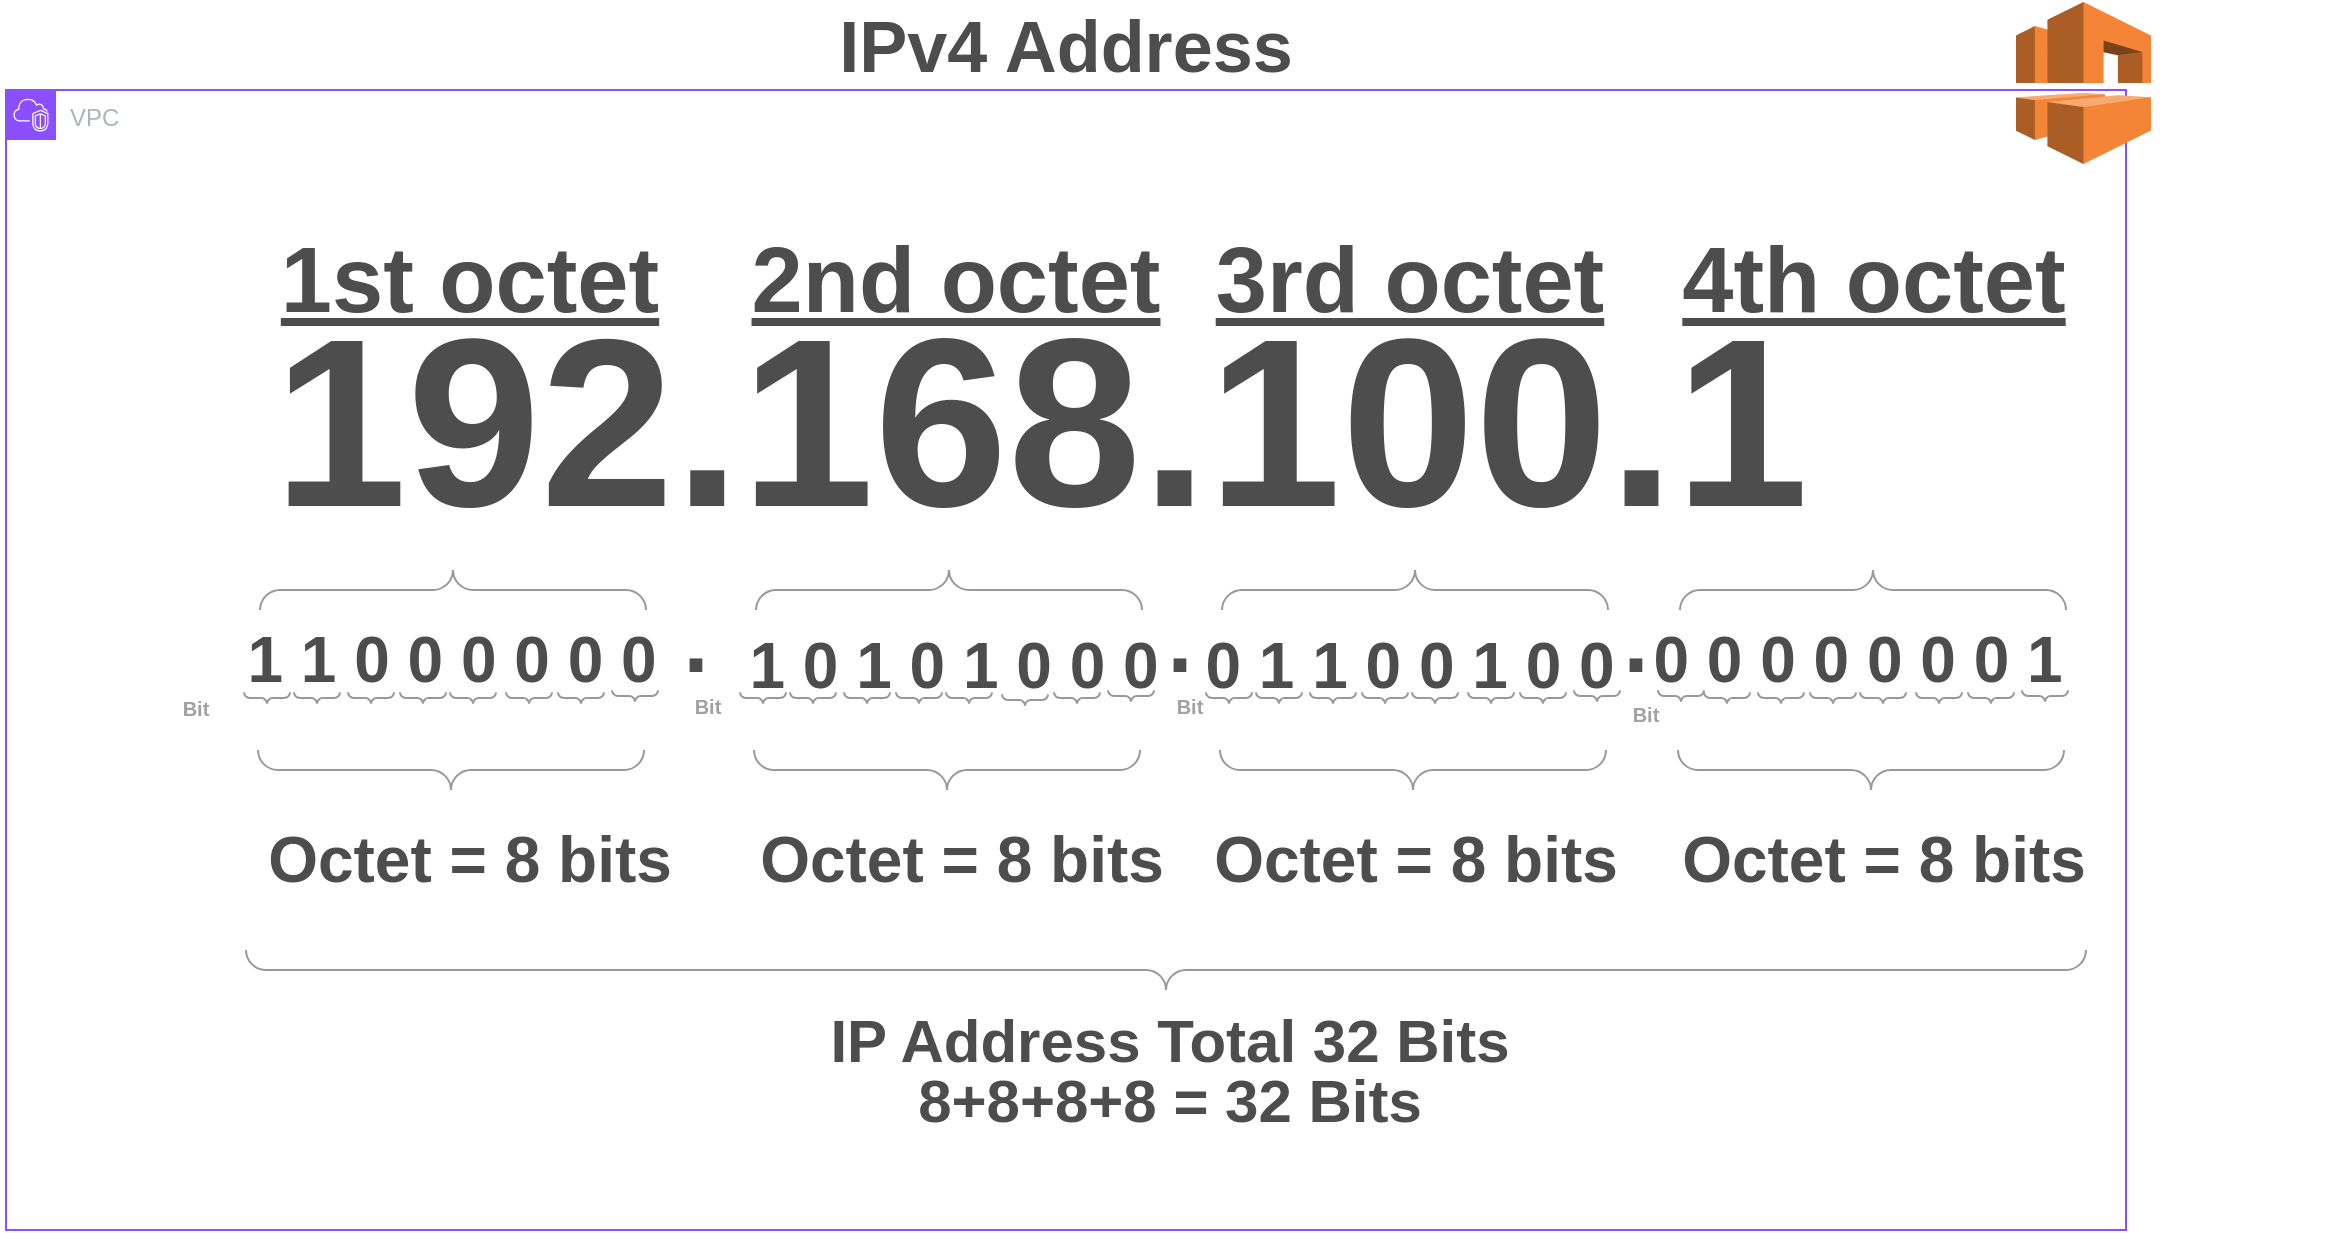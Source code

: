 <mxfile version="24.7.5">
  <diagram name="Page-1" id="9FZNOQnzXt0f5AF8dbsq">
    <mxGraphModel dx="1434" dy="870" grid="1" gridSize="10" guides="1" tooltips="1" connect="1" arrows="1" fold="1" page="1" pageScale="1" pageWidth="1100" pageHeight="850" math="0" shadow="0">
      <root>
        <mxCell id="0" />
        <mxCell id="1" parent="0" />
        <mxCell id="9l0HJUpUsv7TC3UWWbOg-2" value="VPC" style="points=[[0,0],[0.25,0],[0.5,0],[0.75,0],[1,0],[1,0.25],[1,0.5],[1,0.75],[1,1],[0.75,1],[0.5,1],[0.25,1],[0,1],[0,0.75],[0,0.5],[0,0.25]];outlineConnect=0;gradientColor=none;html=1;whiteSpace=wrap;fontSize=12;fontStyle=0;container=1;pointerEvents=0;collapsible=0;recursiveResize=0;shape=mxgraph.aws4.group;grIcon=mxgraph.aws4.group_vpc2;strokeColor=#8C4FFF;fillColor=none;verticalAlign=top;align=left;spacingLeft=30;fontColor=#AAB7B8;dashed=0;" parent="1" vertex="1">
          <mxGeometry x="20" y="150" width="1060" height="570" as="geometry" />
        </mxCell>
        <mxCell id="9l0HJUpUsv7TC3UWWbOg-7" value="&lt;b style=&quot;font-size: 120px;&quot;&gt;&lt;font style=&quot;font-size: 120px;&quot;&gt;192.168.100.1&lt;/font&gt;&lt;/b&gt;" style="text;html=1;align=center;verticalAlign=middle;whiteSpace=wrap;rounded=0;fontColor=#4D4D4D;fontSize=120;" parent="9l0HJUpUsv7TC3UWWbOg-2" vertex="1">
          <mxGeometry x="90" y="100" width="855" height="130" as="geometry" />
        </mxCell>
        <mxCell id="9l0HJUpUsv7TC3UWWbOg-8" value="&lt;b style=&quot;font-size: 46px;&quot;&gt;&lt;font style=&quot;font-size: 46px;&quot;&gt;&lt;u style=&quot;font-size: 46px;&quot;&gt;1st octet&lt;/u&gt;&lt;/font&gt;&lt;/b&gt;" style="text;html=1;align=center;verticalAlign=middle;whiteSpace=wrap;rounded=0;fontColor=#4D4D4D;fontSize=46;" parent="9l0HJUpUsv7TC3UWWbOg-2" vertex="1">
          <mxGeometry x="7" y="80" width="450" height="30" as="geometry" />
        </mxCell>
        <mxCell id="9l0HJUpUsv7TC3UWWbOg-9" value="&lt;b style=&quot;font-size: 46px;&quot;&gt;&lt;font style=&quot;font-size: 46px;&quot;&gt;&lt;u style=&quot;font-size: 46px;&quot;&gt;2nd octet&lt;/u&gt;&lt;/font&gt;&lt;/b&gt;" style="text;html=1;align=center;verticalAlign=middle;whiteSpace=wrap;rounded=0;fontColor=#4D4D4D;fontSize=46;" parent="9l0HJUpUsv7TC3UWWbOg-2" vertex="1">
          <mxGeometry x="250" y="80" width="450" height="30" as="geometry" />
        </mxCell>
        <mxCell id="9l0HJUpUsv7TC3UWWbOg-10" value="&lt;b style=&quot;font-size: 46px;&quot;&gt;&lt;font style=&quot;font-size: 46px;&quot;&gt;&lt;u style=&quot;font-size: 46px;&quot;&gt;3rd octet&lt;/u&gt;&lt;/font&gt;&lt;/b&gt;" style="text;html=1;align=center;verticalAlign=middle;whiteSpace=wrap;rounded=0;fontColor=#4D4D4D;fontSize=46;" parent="9l0HJUpUsv7TC3UWWbOg-2" vertex="1">
          <mxGeometry x="477" y="80" width="450" height="30" as="geometry" />
        </mxCell>
        <mxCell id="9l0HJUpUsv7TC3UWWbOg-11" value="&lt;b style=&quot;font-size: 46px;&quot;&gt;&lt;font style=&quot;font-size: 46px;&quot;&gt;&lt;u style=&quot;font-size: 46px;&quot;&gt;4th octet&lt;/u&gt;&lt;/font&gt;&lt;/b&gt;" style="text;html=1;align=center;verticalAlign=middle;whiteSpace=wrap;rounded=0;fontColor=#4D4D4D;fontSize=46;" parent="9l0HJUpUsv7TC3UWWbOg-2" vertex="1">
          <mxGeometry x="709" y="80" width="450" height="30" as="geometry" />
        </mxCell>
        <mxCell id="9l0HJUpUsv7TC3UWWbOg-12" value="" style="verticalLabelPosition=bottom;shadow=0;dashed=0;align=center;html=1;verticalAlign=top;strokeWidth=1;shape=mxgraph.mockup.markup.curlyBrace;whiteSpace=wrap;strokeColor=#999999;" parent="9l0HJUpUsv7TC3UWWbOg-2" vertex="1">
          <mxGeometry x="127" y="240" width="193" height="20" as="geometry" />
        </mxCell>
        <mxCell id="9l0HJUpUsv7TC3UWWbOg-13" value="&lt;b&gt;&lt;font style=&quot;font-size: 32px;&quot;&gt;1 1 0 0 0 0 0 0&lt;/font&gt;&lt;/b&gt;" style="text;html=1;align=center;verticalAlign=middle;whiteSpace=wrap;rounded=0;fontColor=#4D4D4D;" parent="9l0HJUpUsv7TC3UWWbOg-2" vertex="1">
          <mxGeometry x="-2.5" y="270" width="450" height="30" as="geometry" />
        </mxCell>
        <mxCell id="9l0HJUpUsv7TC3UWWbOg-14" value="" style="verticalLabelPosition=bottom;shadow=0;dashed=0;align=center;html=1;verticalAlign=top;strokeWidth=1;shape=mxgraph.mockup.markup.curlyBrace;whiteSpace=wrap;strokeColor=#999999;direction=west;" parent="9l0HJUpUsv7TC3UWWbOg-2" vertex="1">
          <mxGeometry x="119" y="294" width="23" height="20" as="geometry" />
        </mxCell>
        <mxCell id="9l0HJUpUsv7TC3UWWbOg-15" value="" style="verticalLabelPosition=bottom;shadow=0;dashed=0;align=center;html=1;verticalAlign=top;strokeWidth=1;shape=mxgraph.mockup.markup.curlyBrace;whiteSpace=wrap;strokeColor=#999999;direction=west;" parent="9l0HJUpUsv7TC3UWWbOg-2" vertex="1">
          <mxGeometry x="144" y="294" width="23" height="20" as="geometry" />
        </mxCell>
        <mxCell id="9l0HJUpUsv7TC3UWWbOg-16" value="" style="verticalLabelPosition=bottom;shadow=0;dashed=0;align=center;html=1;verticalAlign=top;strokeWidth=1;shape=mxgraph.mockup.markup.curlyBrace;whiteSpace=wrap;strokeColor=#999999;direction=west;" parent="9l0HJUpUsv7TC3UWWbOg-2" vertex="1">
          <mxGeometry x="171" y="294" width="23" height="20" as="geometry" />
        </mxCell>
        <mxCell id="9l0HJUpUsv7TC3UWWbOg-17" value="" style="verticalLabelPosition=bottom;shadow=0;dashed=0;align=center;html=1;verticalAlign=top;strokeWidth=1;shape=mxgraph.mockup.markup.curlyBrace;whiteSpace=wrap;strokeColor=#999999;direction=west;" parent="9l0HJUpUsv7TC3UWWbOg-2" vertex="1">
          <mxGeometry x="197" y="294" width="23" height="20" as="geometry" />
        </mxCell>
        <mxCell id="9l0HJUpUsv7TC3UWWbOg-18" value="" style="verticalLabelPosition=bottom;shadow=0;dashed=0;align=center;html=1;verticalAlign=top;strokeWidth=1;shape=mxgraph.mockup.markup.curlyBrace;whiteSpace=wrap;strokeColor=#999999;direction=west;" parent="9l0HJUpUsv7TC3UWWbOg-2" vertex="1">
          <mxGeometry x="222" y="294" width="23" height="20" as="geometry" />
        </mxCell>
        <mxCell id="9l0HJUpUsv7TC3UWWbOg-19" value="" style="verticalLabelPosition=bottom;shadow=0;dashed=0;align=center;html=1;verticalAlign=top;strokeWidth=1;shape=mxgraph.mockup.markup.curlyBrace;whiteSpace=wrap;strokeColor=#999999;direction=west;" parent="9l0HJUpUsv7TC3UWWbOg-2" vertex="1">
          <mxGeometry x="250" y="294" width="23" height="20" as="geometry" />
        </mxCell>
        <mxCell id="9l0HJUpUsv7TC3UWWbOg-20" value="" style="verticalLabelPosition=bottom;shadow=0;dashed=0;align=center;html=1;verticalAlign=top;strokeWidth=1;shape=mxgraph.mockup.markup.curlyBrace;whiteSpace=wrap;strokeColor=#999999;direction=west;" parent="9l0HJUpUsv7TC3UWWbOg-2" vertex="1">
          <mxGeometry x="276" y="294" width="23" height="20" as="geometry" />
        </mxCell>
        <mxCell id="9l0HJUpUsv7TC3UWWbOg-21" value="" style="verticalLabelPosition=bottom;shadow=0;dashed=0;align=center;html=1;verticalAlign=top;strokeWidth=1;shape=mxgraph.mockup.markup.curlyBrace;whiteSpace=wrap;strokeColor=#999999;direction=west;" parent="9l0HJUpUsv7TC3UWWbOg-2" vertex="1">
          <mxGeometry x="303" y="293" width="23" height="20" as="geometry" />
        </mxCell>
        <mxCell id="9l0HJUpUsv7TC3UWWbOg-23" value="" style="verticalLabelPosition=bottom;shadow=0;dashed=0;align=center;html=1;verticalAlign=top;strokeWidth=1;shape=mxgraph.mockup.markup.curlyBrace;whiteSpace=wrap;strokeColor=#999999;direction=west;" parent="9l0HJUpUsv7TC3UWWbOg-2" vertex="1">
          <mxGeometry x="126" y="330" width="193" height="20" as="geometry" />
        </mxCell>
        <mxCell id="9l0HJUpUsv7TC3UWWbOg-24" value="&lt;b&gt;&lt;font style=&quot;font-size: 32px;&quot;&gt;Octet = 8 bits&lt;/font&gt;&lt;/b&gt;" style="text;html=1;align=center;verticalAlign=middle;whiteSpace=wrap;rounded=0;fontColor=#4D4D4D;" parent="9l0HJUpUsv7TC3UWWbOg-2" vertex="1">
          <mxGeometry x="7" y="370" width="450" height="30" as="geometry" />
        </mxCell>
        <mxCell id="9l0HJUpUsv7TC3UWWbOg-25" value="" style="verticalLabelPosition=bottom;shadow=0;dashed=0;align=center;html=1;verticalAlign=top;strokeWidth=1;shape=mxgraph.mockup.markup.curlyBrace;whiteSpace=wrap;strokeColor=#999999;" parent="9l0HJUpUsv7TC3UWWbOg-2" vertex="1">
          <mxGeometry x="375" y="240" width="193" height="20" as="geometry" />
        </mxCell>
        <mxCell id="9l0HJUpUsv7TC3UWWbOg-26" value="" style="verticalLabelPosition=bottom;shadow=0;dashed=0;align=center;html=1;verticalAlign=top;strokeWidth=1;shape=mxgraph.mockup.markup.curlyBrace;whiteSpace=wrap;strokeColor=#999999;direction=west;" parent="9l0HJUpUsv7TC3UWWbOg-2" vertex="1">
          <mxGeometry x="367" y="294" width="23" height="20" as="geometry" />
        </mxCell>
        <mxCell id="9l0HJUpUsv7TC3UWWbOg-27" value="" style="verticalLabelPosition=bottom;shadow=0;dashed=0;align=center;html=1;verticalAlign=top;strokeWidth=1;shape=mxgraph.mockup.markup.curlyBrace;whiteSpace=wrap;strokeColor=#999999;direction=west;" parent="9l0HJUpUsv7TC3UWWbOg-2" vertex="1">
          <mxGeometry x="392" y="294" width="23" height="20" as="geometry" />
        </mxCell>
        <mxCell id="9l0HJUpUsv7TC3UWWbOg-28" value="" style="verticalLabelPosition=bottom;shadow=0;dashed=0;align=center;html=1;verticalAlign=top;strokeWidth=1;shape=mxgraph.mockup.markup.curlyBrace;whiteSpace=wrap;strokeColor=#999999;direction=west;" parent="9l0HJUpUsv7TC3UWWbOg-2" vertex="1">
          <mxGeometry x="419" y="294" width="23" height="20" as="geometry" />
        </mxCell>
        <mxCell id="9l0HJUpUsv7TC3UWWbOg-29" value="" style="verticalLabelPosition=bottom;shadow=0;dashed=0;align=center;html=1;verticalAlign=top;strokeWidth=1;shape=mxgraph.mockup.markup.curlyBrace;whiteSpace=wrap;strokeColor=#999999;direction=west;" parent="9l0HJUpUsv7TC3UWWbOg-2" vertex="1">
          <mxGeometry x="445" y="294" width="23" height="20" as="geometry" />
        </mxCell>
        <mxCell id="9l0HJUpUsv7TC3UWWbOg-30" value="" style="verticalLabelPosition=bottom;shadow=0;dashed=0;align=center;html=1;verticalAlign=top;strokeWidth=1;shape=mxgraph.mockup.markup.curlyBrace;whiteSpace=wrap;strokeColor=#999999;direction=west;" parent="9l0HJUpUsv7TC3UWWbOg-2" vertex="1">
          <mxGeometry x="470" y="294" width="23" height="20" as="geometry" />
        </mxCell>
        <mxCell id="9l0HJUpUsv7TC3UWWbOg-31" value="" style="verticalLabelPosition=bottom;shadow=0;dashed=0;align=center;html=1;verticalAlign=top;strokeWidth=1;shape=mxgraph.mockup.markup.curlyBrace;whiteSpace=wrap;strokeColor=#999999;direction=west;" parent="9l0HJUpUsv7TC3UWWbOg-2" vertex="1">
          <mxGeometry x="498" y="298" width="23" height="14" as="geometry" />
        </mxCell>
        <mxCell id="9l0HJUpUsv7TC3UWWbOg-32" value="" style="verticalLabelPosition=bottom;shadow=0;dashed=0;align=center;html=1;verticalAlign=top;strokeWidth=1;shape=mxgraph.mockup.markup.curlyBrace;whiteSpace=wrap;strokeColor=#999999;direction=west;" parent="9l0HJUpUsv7TC3UWWbOg-2" vertex="1">
          <mxGeometry x="524" y="294" width="23" height="20" as="geometry" />
        </mxCell>
        <mxCell id="9l0HJUpUsv7TC3UWWbOg-33" value="" style="verticalLabelPosition=bottom;shadow=0;dashed=0;align=center;html=1;verticalAlign=top;strokeWidth=1;shape=mxgraph.mockup.markup.curlyBrace;whiteSpace=wrap;strokeColor=#999999;direction=west;" parent="9l0HJUpUsv7TC3UWWbOg-2" vertex="1">
          <mxGeometry x="551" y="293" width="23" height="20" as="geometry" />
        </mxCell>
        <mxCell id="9l0HJUpUsv7TC3UWWbOg-34" value="" style="verticalLabelPosition=bottom;shadow=0;dashed=0;align=center;html=1;verticalAlign=top;strokeWidth=1;shape=mxgraph.mockup.markup.curlyBrace;whiteSpace=wrap;strokeColor=#999999;direction=west;" parent="9l0HJUpUsv7TC3UWWbOg-2" vertex="1">
          <mxGeometry x="374" y="330" width="193" height="20" as="geometry" />
        </mxCell>
        <mxCell id="9l0HJUpUsv7TC3UWWbOg-35" value="&lt;b&gt;&lt;font style=&quot;font-size: 32px;&quot;&gt;1 0 1 0 1 0 0 0&lt;/font&gt;&lt;/b&gt;" style="text;html=1;align=center;verticalAlign=middle;whiteSpace=wrap;rounded=0;fontColor=#4D4D4D;" parent="9l0HJUpUsv7TC3UWWbOg-2" vertex="1">
          <mxGeometry x="249" y="273" width="450" height="30" as="geometry" />
        </mxCell>
        <mxCell id="9l0HJUpUsv7TC3UWWbOg-36" value="&lt;b&gt;&lt;font style=&quot;font-size: 32px;&quot;&gt;Octet = 8 bits&lt;/font&gt;&lt;/b&gt;" style="text;html=1;align=center;verticalAlign=middle;whiteSpace=wrap;rounded=0;fontColor=#4D4D4D;" parent="9l0HJUpUsv7TC3UWWbOg-2" vertex="1">
          <mxGeometry x="253" y="370" width="450" height="30" as="geometry" />
        </mxCell>
        <mxCell id="9l0HJUpUsv7TC3UWWbOg-37" value="" style="verticalLabelPosition=bottom;shadow=0;dashed=0;align=center;html=1;verticalAlign=top;strokeWidth=1;shape=mxgraph.mockup.markup.curlyBrace;whiteSpace=wrap;strokeColor=#999999;" parent="9l0HJUpUsv7TC3UWWbOg-2" vertex="1">
          <mxGeometry x="608" y="240" width="193" height="20" as="geometry" />
        </mxCell>
        <mxCell id="9l0HJUpUsv7TC3UWWbOg-38" value="" style="verticalLabelPosition=bottom;shadow=0;dashed=0;align=center;html=1;verticalAlign=top;strokeWidth=1;shape=mxgraph.mockup.markup.curlyBrace;whiteSpace=wrap;strokeColor=#999999;direction=west;" parent="9l0HJUpUsv7TC3UWWbOg-2" vertex="1">
          <mxGeometry x="600" y="294" width="23" height="20" as="geometry" />
        </mxCell>
        <mxCell id="9l0HJUpUsv7TC3UWWbOg-39" value="" style="verticalLabelPosition=bottom;shadow=0;dashed=0;align=center;html=1;verticalAlign=top;strokeWidth=1;shape=mxgraph.mockup.markup.curlyBrace;whiteSpace=wrap;strokeColor=#999999;direction=west;" parent="9l0HJUpUsv7TC3UWWbOg-2" vertex="1">
          <mxGeometry x="625" y="294" width="23" height="20" as="geometry" />
        </mxCell>
        <mxCell id="9l0HJUpUsv7TC3UWWbOg-40" value="" style="verticalLabelPosition=bottom;shadow=0;dashed=0;align=center;html=1;verticalAlign=top;strokeWidth=1;shape=mxgraph.mockup.markup.curlyBrace;whiteSpace=wrap;strokeColor=#999999;direction=west;" parent="9l0HJUpUsv7TC3UWWbOg-2" vertex="1">
          <mxGeometry x="652" y="294" width="23" height="20" as="geometry" />
        </mxCell>
        <mxCell id="9l0HJUpUsv7TC3UWWbOg-41" value="" style="verticalLabelPosition=bottom;shadow=0;dashed=0;align=center;html=1;verticalAlign=top;strokeWidth=1;shape=mxgraph.mockup.markup.curlyBrace;whiteSpace=wrap;strokeColor=#999999;direction=west;" parent="9l0HJUpUsv7TC3UWWbOg-2" vertex="1">
          <mxGeometry x="678" y="294" width="23" height="20" as="geometry" />
        </mxCell>
        <mxCell id="9l0HJUpUsv7TC3UWWbOg-42" value="" style="verticalLabelPosition=bottom;shadow=0;dashed=0;align=center;html=1;verticalAlign=top;strokeWidth=1;shape=mxgraph.mockup.markup.curlyBrace;whiteSpace=wrap;strokeColor=#999999;direction=west;" parent="9l0HJUpUsv7TC3UWWbOg-2" vertex="1">
          <mxGeometry x="703" y="294" width="23" height="20" as="geometry" />
        </mxCell>
        <mxCell id="9l0HJUpUsv7TC3UWWbOg-43" value="" style="verticalLabelPosition=bottom;shadow=0;dashed=0;align=center;html=1;verticalAlign=top;strokeWidth=1;shape=mxgraph.mockup.markup.curlyBrace;whiteSpace=wrap;strokeColor=#999999;direction=west;" parent="9l0HJUpUsv7TC3UWWbOg-2" vertex="1">
          <mxGeometry x="731" y="297" width="23" height="14" as="geometry" />
        </mxCell>
        <mxCell id="9l0HJUpUsv7TC3UWWbOg-44" value="" style="verticalLabelPosition=bottom;shadow=0;dashed=0;align=center;html=1;verticalAlign=top;strokeWidth=1;shape=mxgraph.mockup.markup.curlyBrace;whiteSpace=wrap;strokeColor=#999999;direction=west;" parent="9l0HJUpUsv7TC3UWWbOg-2" vertex="1">
          <mxGeometry x="757" y="294" width="23" height="20" as="geometry" />
        </mxCell>
        <mxCell id="9l0HJUpUsv7TC3UWWbOg-45" value="" style="verticalLabelPosition=bottom;shadow=0;dashed=0;align=center;html=1;verticalAlign=top;strokeWidth=1;shape=mxgraph.mockup.markup.curlyBrace;whiteSpace=wrap;strokeColor=#999999;direction=west;" parent="9l0HJUpUsv7TC3UWWbOg-2" vertex="1">
          <mxGeometry x="784" y="293" width="23" height="20" as="geometry" />
        </mxCell>
        <mxCell id="9l0HJUpUsv7TC3UWWbOg-46" value="" style="verticalLabelPosition=bottom;shadow=0;dashed=0;align=center;html=1;verticalAlign=top;strokeWidth=1;shape=mxgraph.mockup.markup.curlyBrace;whiteSpace=wrap;strokeColor=#999999;direction=west;" parent="9l0HJUpUsv7TC3UWWbOg-2" vertex="1">
          <mxGeometry x="607" y="330" width="193" height="20" as="geometry" />
        </mxCell>
        <mxCell id="9l0HJUpUsv7TC3UWWbOg-47" value="" style="verticalLabelPosition=bottom;shadow=0;dashed=0;align=center;html=1;verticalAlign=top;strokeWidth=1;shape=mxgraph.mockup.markup.curlyBrace;whiteSpace=wrap;strokeColor=#999999;" parent="9l0HJUpUsv7TC3UWWbOg-2" vertex="1">
          <mxGeometry x="837" y="240" width="193" height="20" as="geometry" />
        </mxCell>
        <mxCell id="9l0HJUpUsv7TC3UWWbOg-48" value="" style="verticalLabelPosition=bottom;shadow=0;dashed=0;align=center;html=1;verticalAlign=top;strokeWidth=1;shape=mxgraph.mockup.markup.curlyBrace;whiteSpace=wrap;strokeColor=#999999;direction=west;" parent="9l0HJUpUsv7TC3UWWbOg-2" vertex="1">
          <mxGeometry x="849" y="294" width="23" height="20" as="geometry" />
        </mxCell>
        <mxCell id="9l0HJUpUsv7TC3UWWbOg-49" value="" style="verticalLabelPosition=bottom;shadow=0;dashed=0;align=center;html=1;verticalAlign=top;strokeWidth=1;shape=mxgraph.mockup.markup.curlyBrace;whiteSpace=wrap;strokeColor=#999999;direction=west;" parent="9l0HJUpUsv7TC3UWWbOg-2" vertex="1">
          <mxGeometry x="876" y="294" width="23" height="20" as="geometry" />
        </mxCell>
        <mxCell id="9l0HJUpUsv7TC3UWWbOg-50" value="" style="verticalLabelPosition=bottom;shadow=0;dashed=0;align=center;html=1;verticalAlign=top;strokeWidth=1;shape=mxgraph.mockup.markup.curlyBrace;whiteSpace=wrap;strokeColor=#999999;direction=west;" parent="9l0HJUpUsv7TC3UWWbOg-2" vertex="1">
          <mxGeometry x="902" y="294" width="23" height="20" as="geometry" />
        </mxCell>
        <mxCell id="9l0HJUpUsv7TC3UWWbOg-51" value="" style="verticalLabelPosition=bottom;shadow=0;dashed=0;align=center;html=1;verticalAlign=top;strokeWidth=1;shape=mxgraph.mockup.markup.curlyBrace;whiteSpace=wrap;strokeColor=#999999;direction=west;" parent="9l0HJUpUsv7TC3UWWbOg-2" vertex="1">
          <mxGeometry x="927" y="294" width="23" height="20" as="geometry" />
        </mxCell>
        <mxCell id="9l0HJUpUsv7TC3UWWbOg-52" value="" style="verticalLabelPosition=bottom;shadow=0;dashed=0;align=center;html=1;verticalAlign=top;strokeWidth=1;shape=mxgraph.mockup.markup.curlyBrace;whiteSpace=wrap;strokeColor=#999999;direction=west;" parent="9l0HJUpUsv7TC3UWWbOg-2" vertex="1">
          <mxGeometry x="955" y="297" width="23" height="14" as="geometry" />
        </mxCell>
        <mxCell id="9l0HJUpUsv7TC3UWWbOg-53" value="" style="verticalLabelPosition=bottom;shadow=0;dashed=0;align=center;html=1;verticalAlign=top;strokeWidth=1;shape=mxgraph.mockup.markup.curlyBrace;whiteSpace=wrap;strokeColor=#999999;direction=west;" parent="9l0HJUpUsv7TC3UWWbOg-2" vertex="1">
          <mxGeometry x="981" y="294" width="23" height="20" as="geometry" />
        </mxCell>
        <mxCell id="9l0HJUpUsv7TC3UWWbOg-54" value="" style="verticalLabelPosition=bottom;shadow=0;dashed=0;align=center;html=1;verticalAlign=top;strokeWidth=1;shape=mxgraph.mockup.markup.curlyBrace;whiteSpace=wrap;strokeColor=#999999;direction=west;" parent="9l0HJUpUsv7TC3UWWbOg-2" vertex="1">
          <mxGeometry x="1008" y="293" width="23" height="20" as="geometry" />
        </mxCell>
        <mxCell id="9l0HJUpUsv7TC3UWWbOg-55" value="" style="verticalLabelPosition=bottom;shadow=0;dashed=0;align=center;html=1;verticalAlign=top;strokeWidth=1;shape=mxgraph.mockup.markup.curlyBrace;whiteSpace=wrap;strokeColor=#999999;direction=west;" parent="9l0HJUpUsv7TC3UWWbOg-2" vertex="1">
          <mxGeometry x="836" y="330" width="193" height="20" as="geometry" />
        </mxCell>
        <mxCell id="9l0HJUpUsv7TC3UWWbOg-56" value="&lt;b&gt;&lt;font style=&quot;font-size: 32px;&quot;&gt;0 1 1 0 0 1 0 0&lt;/font&gt;&lt;/b&gt;" style="text;html=1;align=center;verticalAlign=middle;whiteSpace=wrap;rounded=0;fontColor=#4D4D4D;" parent="9l0HJUpUsv7TC3UWWbOg-2" vertex="1">
          <mxGeometry x="571" y="273" width="262" height="30" as="geometry" />
        </mxCell>
        <mxCell id="9l0HJUpUsv7TC3UWWbOg-57" value="&lt;b&gt;&lt;font style=&quot;font-size: 32px;&quot;&gt;0 0 0 0 0 0 0 1&lt;/font&gt;&lt;/b&gt;" style="text;html=1;align=center;verticalAlign=middle;whiteSpace=wrap;rounded=0;fontColor=#4D4D4D;" parent="9l0HJUpUsv7TC3UWWbOg-2" vertex="1">
          <mxGeometry x="701" y="270" width="450" height="30" as="geometry" />
        </mxCell>
        <mxCell id="9l0HJUpUsv7TC3UWWbOg-58" value="" style="verticalLabelPosition=bottom;shadow=0;dashed=0;align=center;html=1;verticalAlign=top;strokeWidth=1;shape=mxgraph.mockup.markup.curlyBrace;whiteSpace=wrap;strokeColor=#999999;direction=west;" parent="9l0HJUpUsv7TC3UWWbOg-2" vertex="1">
          <mxGeometry x="826" y="293" width="23" height="20" as="geometry" />
        </mxCell>
        <mxCell id="9l0HJUpUsv7TC3UWWbOg-59" value="&lt;b&gt;&lt;font style=&quot;font-size: 32px;&quot;&gt;Octet = 8 bits&lt;/font&gt;&lt;/b&gt;" style="text;html=1;align=center;verticalAlign=middle;whiteSpace=wrap;rounded=0;fontColor=#4D4D4D;" parent="9l0HJUpUsv7TC3UWWbOg-2" vertex="1">
          <mxGeometry x="479.5" y="370" width="450" height="30" as="geometry" />
        </mxCell>
        <mxCell id="9l0HJUpUsv7TC3UWWbOg-60" value="&lt;b&gt;&lt;font style=&quot;font-size: 32px;&quot;&gt;Octet = 8 bits&lt;/font&gt;&lt;/b&gt;" style="text;html=1;align=center;verticalAlign=middle;whiteSpace=wrap;rounded=0;fontColor=#4D4D4D;" parent="9l0HJUpUsv7TC3UWWbOg-2" vertex="1">
          <mxGeometry x="713.5" y="370" width="450" height="30" as="geometry" />
        </mxCell>
        <mxCell id="9l0HJUpUsv7TC3UWWbOg-62" value="" style="verticalLabelPosition=bottom;shadow=0;dashed=0;align=center;html=1;verticalAlign=top;strokeWidth=1;shape=mxgraph.mockup.markup.curlyBrace;whiteSpace=wrap;strokeColor=#999999;direction=west;" parent="9l0HJUpUsv7TC3UWWbOg-2" vertex="1">
          <mxGeometry x="120" y="430" width="920" height="20" as="geometry" />
        </mxCell>
        <mxCell id="9l0HJUpUsv7TC3UWWbOg-63" value="&lt;b&gt;&lt;font style=&quot;font-size: 30px;&quot;&gt;IP Address Total 32 Bits&lt;/font&gt;&lt;/b&gt;" style="text;html=1;align=center;verticalAlign=middle;whiteSpace=wrap;rounded=0;fontColor=#4D4D4D;" parent="9l0HJUpUsv7TC3UWWbOg-2" vertex="1">
          <mxGeometry x="357" y="460" width="450" height="30" as="geometry" />
        </mxCell>
        <mxCell id="9l0HJUpUsv7TC3UWWbOg-64" value="&lt;b&gt;&lt;font style=&quot;font-size: 30px;&quot;&gt;8+8+8+8 = 32 Bits&lt;/font&gt;&lt;/b&gt;" style="text;html=1;align=center;verticalAlign=middle;whiteSpace=wrap;rounded=0;fontColor=#4D4D4D;" parent="9l0HJUpUsv7TC3UWWbOg-2" vertex="1">
          <mxGeometry x="357" y="490" width="450" height="30" as="geometry" />
        </mxCell>
        <mxCell id="9l0HJUpUsv7TC3UWWbOg-65" value="&lt;b style=&quot;font-size: 10px;&quot;&gt;&lt;font style=&quot;font-size: 10px;&quot;&gt;Bit&lt;/font&gt;&lt;/b&gt;" style="text;html=1;align=center;verticalAlign=middle;whiteSpace=wrap;rounded=0;fontColor=#A1A1A1;fontSize=10;" parent="9l0HJUpUsv7TC3UWWbOg-2" vertex="1">
          <mxGeometry x="789" y="297" width="62" height="30" as="geometry" />
        </mxCell>
        <mxCell id="9l0HJUpUsv7TC3UWWbOg-66" value="&lt;b style=&quot;font-size: 10px;&quot;&gt;&lt;font style=&quot;font-size: 10px;&quot;&gt;Bit&lt;/font&gt;&lt;/b&gt;" style="text;html=1;align=center;verticalAlign=middle;whiteSpace=wrap;rounded=0;fontColor=#A1A1A1;fontSize=10;" parent="9l0HJUpUsv7TC3UWWbOg-2" vertex="1">
          <mxGeometry x="561" y="293" width="62" height="30" as="geometry" />
        </mxCell>
        <mxCell id="9l0HJUpUsv7TC3UWWbOg-67" value="&lt;b style=&quot;font-size: 10px;&quot;&gt;&lt;font style=&quot;font-size: 10px;&quot;&gt;Bit&lt;/font&gt;&lt;/b&gt;" style="text;html=1;align=center;verticalAlign=middle;whiteSpace=wrap;rounded=0;fontColor=#A1A1A1;fontSize=10;" parent="9l0HJUpUsv7TC3UWWbOg-2" vertex="1">
          <mxGeometry x="320" y="293" width="62" height="30" as="geometry" />
        </mxCell>
        <mxCell id="9l0HJUpUsv7TC3UWWbOg-68" value="&lt;b style=&quot;font-size: 10px;&quot;&gt;&lt;font style=&quot;font-size: 10px;&quot;&gt;Bit&lt;/font&gt;&lt;/b&gt;" style="text;html=1;align=center;verticalAlign=middle;whiteSpace=wrap;rounded=0;fontColor=#A1A1A1;fontSize=10;" parent="9l0HJUpUsv7TC3UWWbOg-2" vertex="1">
          <mxGeometry x="64" y="294" width="62" height="30" as="geometry" />
        </mxCell>
        <mxCell id="9l0HJUpUsv7TC3UWWbOg-71" value="&lt;b&gt;&lt;font style=&quot;font-size: 45px;&quot;&gt;.&lt;/font&gt;&lt;/b&gt;" style="text;html=1;align=center;verticalAlign=middle;whiteSpace=wrap;rounded=0;fontColor=#4D4D4D;" parent="9l0HJUpUsv7TC3UWWbOg-2" vertex="1">
          <mxGeometry x="789" y="260" width="51.5" height="30" as="geometry" />
        </mxCell>
        <mxCell id="9l0HJUpUsv7TC3UWWbOg-72" value="&lt;b&gt;&lt;font style=&quot;font-size: 45px;&quot;&gt;.&lt;/font&gt;&lt;/b&gt;" style="text;html=1;align=center;verticalAlign=middle;whiteSpace=wrap;rounded=0;fontColor=#4D4D4D;" parent="9l0HJUpUsv7TC3UWWbOg-2" vertex="1">
          <mxGeometry x="561" y="260" width="51.5" height="30" as="geometry" />
        </mxCell>
        <mxCell id="9l0HJUpUsv7TC3UWWbOg-73" value="&lt;b&gt;&lt;font style=&quot;font-size: 45px;&quot;&gt;.&lt;/font&gt;&lt;/b&gt;" style="text;html=1;align=center;verticalAlign=middle;whiteSpace=wrap;rounded=0;fontColor=#4D4D4D;" parent="9l0HJUpUsv7TC3UWWbOg-2" vertex="1">
          <mxGeometry x="319" y="260" width="51.5" height="30" as="geometry" />
        </mxCell>
        <mxCell id="9l0HJUpUsv7TC3UWWbOg-6" value="&lt;b&gt;&lt;font style=&quot;font-size: 36px;&quot;&gt;IPv4 Address&lt;/font&gt;&lt;/b&gt;" style="text;html=1;align=center;verticalAlign=middle;whiteSpace=wrap;rounded=0;fontColor=#4D4D4D;" parent="1" vertex="1">
          <mxGeometry x="325" y="113" width="450" height="30" as="geometry" />
        </mxCell>
        <mxCell id="9l0HJUpUsv7TC3UWWbOg-1" value="" style="outlineConnect=0;dashed=0;verticalLabelPosition=bottom;verticalAlign=top;align=center;html=1;shape=mxgraph.aws3.vpc;fillColor=#F58536;gradientColor=none;" parent="1" vertex="1">
          <mxGeometry x="1025" y="106" width="67.5" height="81" as="geometry" />
        </mxCell>
      </root>
    </mxGraphModel>
  </diagram>
</mxfile>
